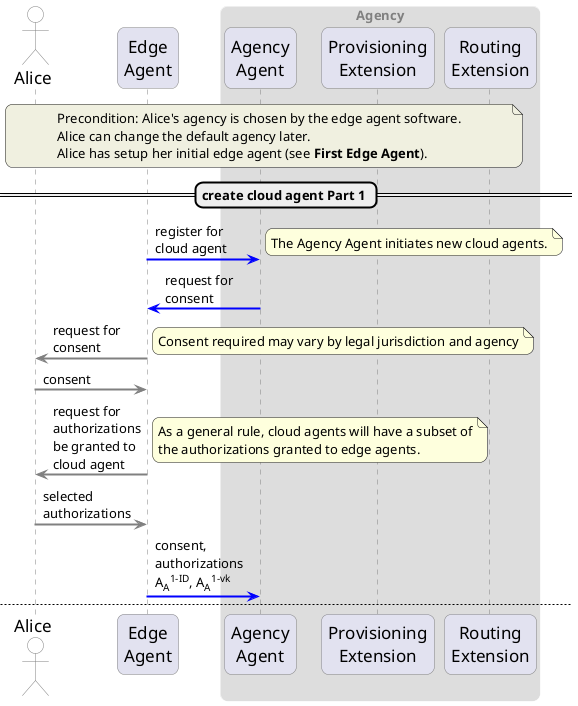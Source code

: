 @startuml
skinparam sequenceArrowThickness 2
skinparam roundcorner 15
skinparam maxmessagesize 100
skinparam sequence {
	ArrowColor grey
	LifeLineBorderColor grey
    ParticipantBorderColor grey
	boxbordercolor white
	ParticipantFontSize 17
	actorfontsize 17
	boxfontsize 17
	boxfontcolor grey
	ActorBorderColor grey
    Actorbackgroundcolor white
}

actor Alice as al
participant "Edge\nAgent" as ea
box "Agency"
participant "Agency\nAgent" as ai
participant "Provisioning\nExtension" as ape
participant "Routing\nExtension" as are
end box

note over al, are #f0f0e0
Precondition: Alice's agency is chosen by the edge agent software.
Alice can change the default agency later.
Alice has setup her initial edge agent (see <b>First Edge Agent</b>).
end note

== create cloud agent Part 1 ==

ea -[#blue]> ai: register for cloud agent
note right
The Agency Agent initiates new cloud agents.
end note

ai -[#blue]> ea: request for consent
ea -> al: request for consent
note right
Consent required may vary by legal jurisdiction and agency
end note
al -> ea: consent
ea -> al: request for authorizations be granted to cloud agent
note right
As a general rule, cloud agents will have a subset of
the authorizations granted to edge agents.
end note
al -> ea: selected authorizations
ea -[#blue]> ai: consent, authorizations\nA<sub>A</sub><sup>1-ID</sup>, A<sub>A</sub><sup>1-vk</sup>

newpage

== create cloud agent Part 2 ==

ai -> ape: provision cloud agent for Alice
note over al, are #77ccff
include <b>Provision New Agent</b> diagram
end note

ai -> are: create agent endpoint for Alice

ai -[#blue]> ea: A<sub>A</sub><sup>2-ID</sup>, A<sub>A</sub><sup>2-vk</sup>\nA<sub>p</sub><sup>2-svc</sup>, endpoint
ea -> ea: Store A<sub>A</sub><sup>2-ID</sup>, A<sub>A</sub><sup>2-vk</sup>, endpoint in wallet
note over al, are #77ccff
include <b>Update Agent Policy Registry</b> diagram
end note

@enduml
